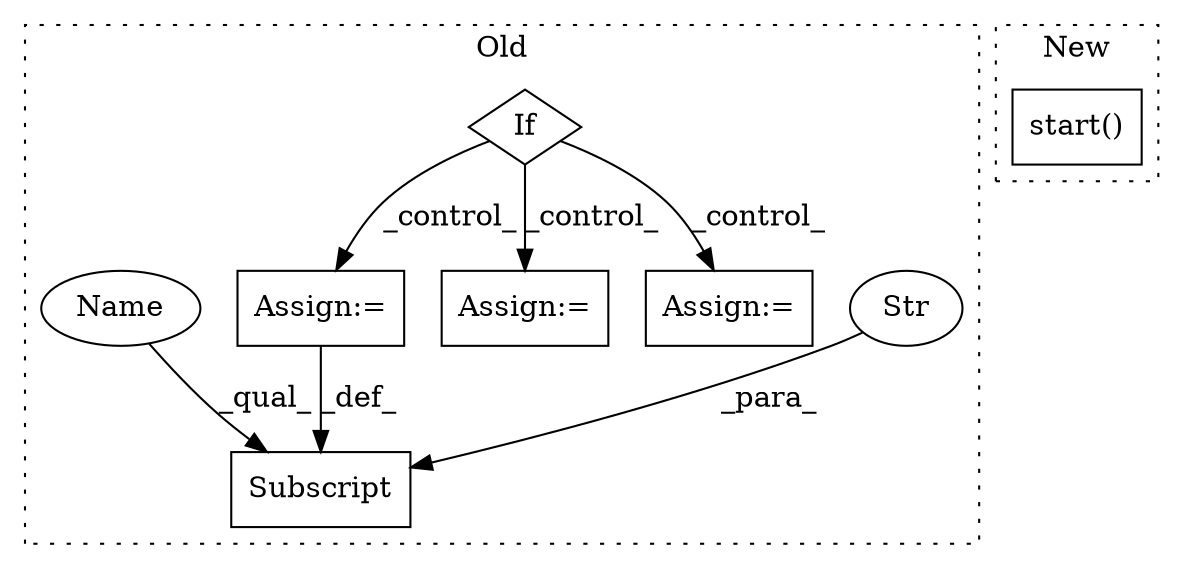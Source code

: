 digraph G {
subgraph cluster0 {
1 [label="Subscript" a="63" s="2683,0" l="30,0" shape="box"];
3 [label="Str" a="66" s="2694" l="18" shape="ellipse"];
4 [label="Assign:=" a="68" s="2713" l="3" shape="box"];
5 [label="If" a="96" s="2488" l="3" shape="diamond"];
6 [label="Assign:=" a="68" s="2801" l="3" shape="box"];
7 [label="Assign:=" a="68" s="2862" l="3" shape="box"];
8 [label="Name" a="87" s="2683" l="10" shape="ellipse"];
label = "Old";
style="dotted";
}
subgraph cluster1 {
2 [label="start()" a="75" s="3420" l="9" shape="box"];
label = "New";
style="dotted";
}
3 -> 1 [label="_para_"];
4 -> 1 [label="_def_"];
5 -> 6 [label="_control_"];
5 -> 7 [label="_control_"];
5 -> 4 [label="_control_"];
8 -> 1 [label="_qual_"];
}